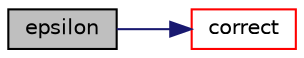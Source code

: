 digraph "epsilon"
{
  bgcolor="transparent";
  edge [fontname="Helvetica",fontsize="10",labelfontname="Helvetica",labelfontsize="10"];
  node [fontname="Helvetica",fontsize="10",shape=record];
  rankdir="LR";
  Node752 [label="epsilon",height=0.2,width=0.4,color="black", fillcolor="grey75", style="filled", fontcolor="black"];
  Node752 -> Node753 [color="midnightblue",fontsize="10",style="solid",fontname="Helvetica"];
  Node753 [label="correct",height=0.2,width=0.4,color="red",URL="$a32365.html#a3ae44b28050c3aa494c1d8e18cf618c1",tooltip="Solve the turbulence equations and correct the turbulence viscosity. "];
}
